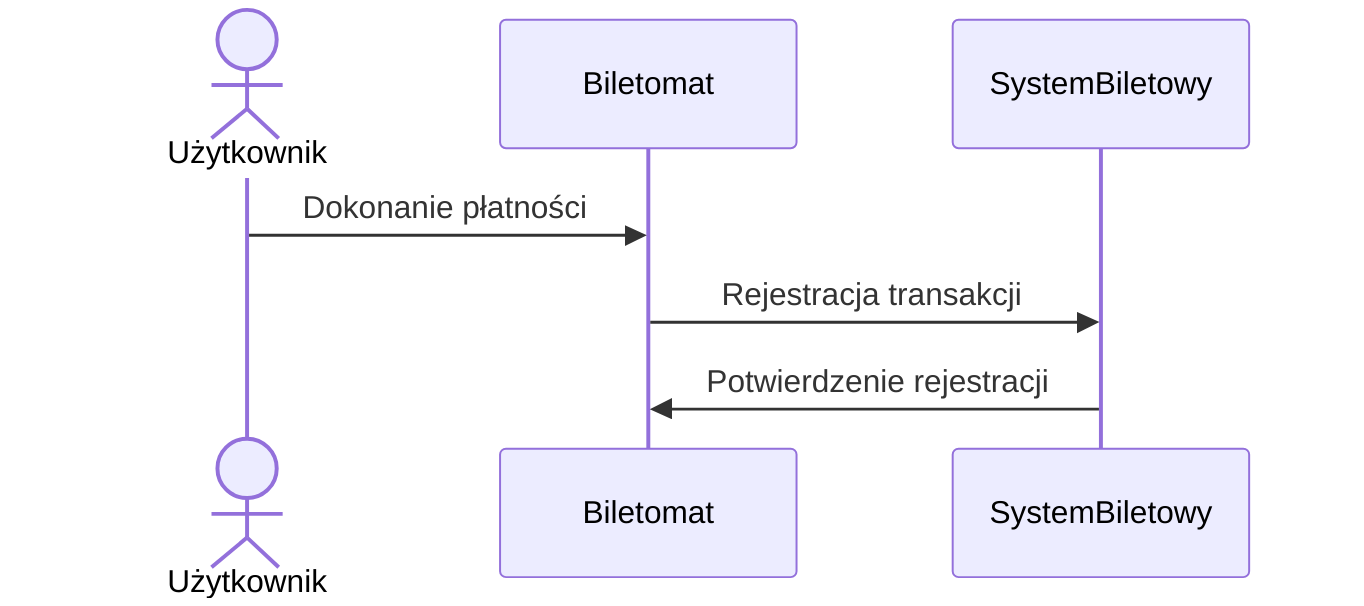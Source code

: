 sequenceDiagram
    actor Użytkownik
    participant Biletomat
    participant SystemBiletowy

    Użytkownik->>Biletomat: Dokonanie płatności
    Biletomat->>SystemBiletowy: Rejestracja transakcji
    SystemBiletowy->>Biletomat: Potwierdzenie rejestracji